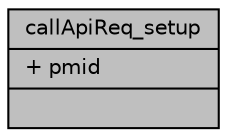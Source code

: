 digraph "callApiReq_setup"
{
  edge [fontname="Helvetica",fontsize="10",labelfontname="Helvetica",labelfontsize="10"];
  node [fontname="Helvetica",fontsize="10",shape=record];
  Node1 [label="{callApiReq_setup\n|+ pmid\l|}",height=0.2,width=0.4,color="black", fillcolor="grey75", style="filled", fontcolor="black"];
}
